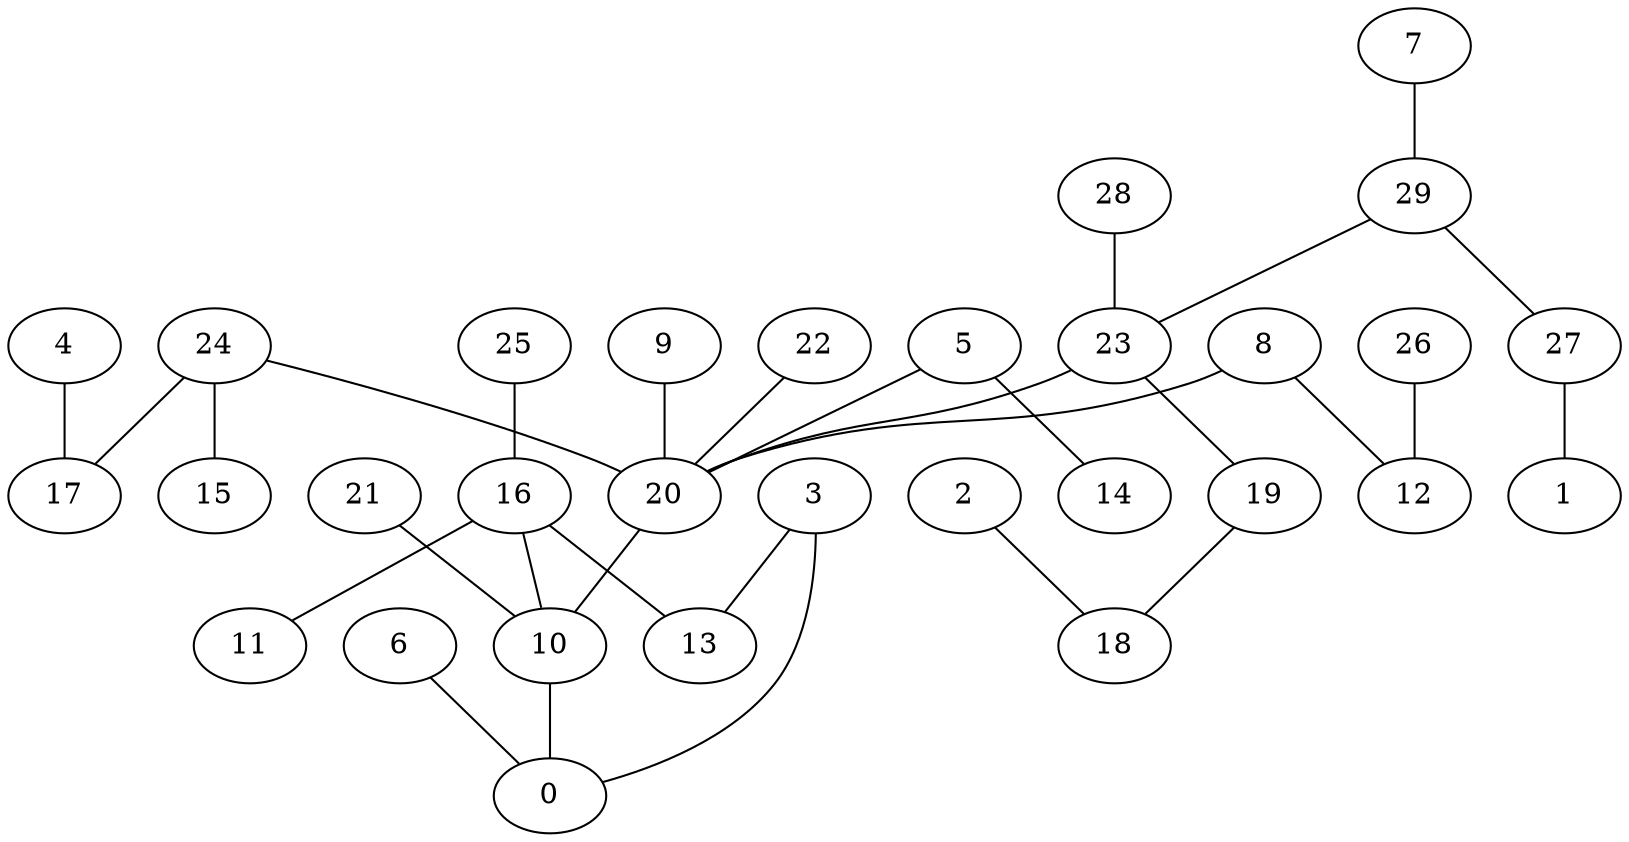 digraph GG_graph {

subgraph G_graph {
edge [color = black]
"4" -> "17" [dir = none]
"19" -> "18" [dir = none]
"27" -> "1" [dir = none]
"10" -> "0" [dir = none]
"7" -> "29" [dir = none]
"28" -> "23" [dir = none]
"8" -> "12" [dir = none]
"8" -> "20" [dir = none]
"16" -> "11" [dir = none]
"16" -> "10" [dir = none]
"6" -> "0" [dir = none]
"3" -> "13" [dir = none]
"3" -> "0" [dir = none]
"9" -> "20" [dir = none]
"22" -> "20" [dir = none]
"29" -> "27" [dir = none]
"29" -> "23" [dir = none]
"24" -> "15" [dir = none]
"24" -> "17" [dir = none]
"24" -> "20" [dir = none]
"20" -> "10" [dir = none]
"23" -> "19" [dir = none]
"23" -> "20" [dir = none]
"21" -> "10" [dir = none]
"5" -> "14" [dir = none]
"5" -> "20" [dir = none]
"2" -> "18" [dir = none]
"25" -> "16" [dir = none]
"26" -> "12" [dir = none]
"16" -> "13" [dir = none]
}

}
